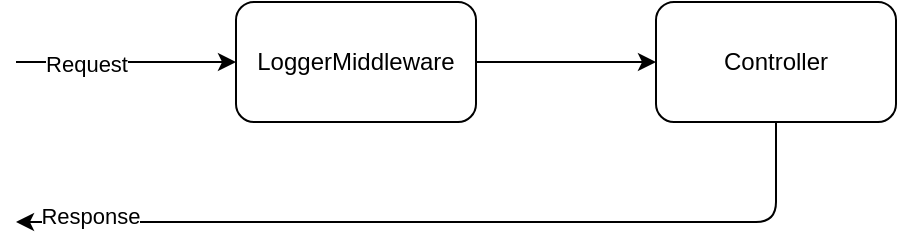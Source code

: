 <mxfile>
    <diagram id="dlX6aF1cl96i4wyMpFfe" name="Middleware">
        <mxGraphModel dx="788" dy="791" grid="1" gridSize="10" guides="1" tooltips="1" connect="1" arrows="1" fold="1" page="1" pageScale="1" pageWidth="1169" pageHeight="827" math="0" shadow="0">
            <root>
                <mxCell id="0"/>
                <mxCell id="1" parent="0"/>
                <mxCell id="5" style="edgeStyle=none;html=1;" edge="1" parent="1" source="2">
                    <mxGeometry relative="1" as="geometry">
                        <mxPoint x="360" y="320" as="targetPoint"/>
                    </mxGeometry>
                </mxCell>
                <mxCell id="2" value="LoggerMiddleware" style="rounded=1;whiteSpace=wrap;html=1;" vertex="1" parent="1">
                    <mxGeometry x="150" y="290" width="120" height="60" as="geometry"/>
                </mxCell>
                <mxCell id="3" value="" style="endArrow=classic;html=1;entryX=0;entryY=0.5;entryDx=0;entryDy=0;" edge="1" parent="1" target="2">
                    <mxGeometry width="50" height="50" relative="1" as="geometry">
                        <mxPoint x="40" y="320" as="sourcePoint"/>
                        <mxPoint x="110" y="310" as="targetPoint"/>
                    </mxGeometry>
                </mxCell>
                <mxCell id="4" value="Request" style="edgeLabel;html=1;align=center;verticalAlign=middle;resizable=0;points=[];" vertex="1" connectable="0" parent="3">
                    <mxGeometry x="-0.36" y="-1" relative="1" as="geometry">
                        <mxPoint as="offset"/>
                    </mxGeometry>
                </mxCell>
                <mxCell id="6" value="" style="endArrow=classic;html=1;exitX=0.5;exitY=1;exitDx=0;exitDy=0;edgeStyle=elbowEdgeStyle;" edge="1" parent="1" source="7">
                    <mxGeometry width="50" height="50" relative="1" as="geometry">
                        <mxPoint x="360" y="400" as="sourcePoint"/>
                        <mxPoint x="40" y="400" as="targetPoint"/>
                        <Array as="points">
                            <mxPoint x="420" y="380"/>
                        </Array>
                    </mxGeometry>
                </mxCell>
                <mxCell id="8" value="Response" style="edgeLabel;html=1;align=center;verticalAlign=middle;resizable=0;points=[];" vertex="1" connectable="0" parent="6">
                    <mxGeometry x="0.828" y="-3" relative="1" as="geometry">
                        <mxPoint as="offset"/>
                    </mxGeometry>
                </mxCell>
                <mxCell id="7" value="Controller" style="rounded=1;whiteSpace=wrap;html=1;" vertex="1" parent="1">
                    <mxGeometry x="360" y="290" width="120" height="60" as="geometry"/>
                </mxCell>
            </root>
        </mxGraphModel>
    </diagram>
    <diagram id="wyH8B7EL9PN7x6KiLbOj" name="AuthenticationMiddleware">
        <mxGraphModel dx="788" dy="791" grid="1" gridSize="10" guides="1" tooltips="1" connect="1" arrows="1" fold="1" page="1" pageScale="1" pageWidth="1169" pageHeight="827" math="0" shadow="0">
            <root>
                <mxCell id="q6V9TY7PBiQlFSF_nfSo-0"/>
                <mxCell id="q6V9TY7PBiQlFSF_nfSo-1" parent="q6V9TY7PBiQlFSF_nfSo-0"/>
                <mxCell id="q6V9TY7PBiQlFSF_nfSo-2" style="edgeStyle=none;html=1;" edge="1" parent="q6V9TY7PBiQlFSF_nfSo-1" source="q6V9TY7PBiQlFSF_nfSo-3">
                    <mxGeometry relative="1" as="geometry">
                        <mxPoint x="360" y="320" as="targetPoint"/>
                    </mxGeometry>
                </mxCell>
                <mxCell id="q6V9TY7PBiQlFSF_nfSo-3" value="LoggerMiddleware" style="rounded=1;whiteSpace=wrap;html=1;" vertex="1" parent="q6V9TY7PBiQlFSF_nfSo-1">
                    <mxGeometry x="150" y="290" width="120" height="60" as="geometry"/>
                </mxCell>
                <mxCell id="q6V9TY7PBiQlFSF_nfSo-4" value="" style="endArrow=classic;html=1;entryX=0;entryY=0.5;entryDx=0;entryDy=0;" edge="1" parent="q6V9TY7PBiQlFSF_nfSo-1" target="q6V9TY7PBiQlFSF_nfSo-3">
                    <mxGeometry width="50" height="50" relative="1" as="geometry">
                        <mxPoint x="40" y="320" as="sourcePoint"/>
                        <mxPoint x="110" y="310" as="targetPoint"/>
                    </mxGeometry>
                </mxCell>
                <mxCell id="q6V9TY7PBiQlFSF_nfSo-5" value="Request" style="edgeLabel;html=1;align=center;verticalAlign=middle;resizable=0;points=[];" vertex="1" connectable="0" parent="q6V9TY7PBiQlFSF_nfSo-4">
                    <mxGeometry x="-0.36" y="-1" relative="1" as="geometry">
                        <mxPoint as="offset"/>
                    </mxGeometry>
                </mxCell>
                <mxCell id="q6V9TY7PBiQlFSF_nfSo-6" value="" style="endArrow=classic;html=1;exitX=0.5;exitY=1;exitDx=0;exitDy=0;" edge="1" parent="q6V9TY7PBiQlFSF_nfSo-1" source="q6V9TY7PBiQlFSF_nfSo-8">
                    <mxGeometry width="50" height="50" relative="1" as="geometry">
                        <mxPoint x="360" y="400" as="sourcePoint"/>
                        <mxPoint x="40" y="400" as="targetPoint"/>
                        <Array as="points">
                            <mxPoint x="760" y="400"/>
                        </Array>
                    </mxGeometry>
                </mxCell>
                <mxCell id="q6V9TY7PBiQlFSF_nfSo-7" value="Response" style="edgeLabel;html=1;align=center;verticalAlign=middle;resizable=0;points=[];" vertex="1" connectable="0" parent="q6V9TY7PBiQlFSF_nfSo-6">
                    <mxGeometry x="0.828" y="-3" relative="1" as="geometry">
                        <mxPoint as="offset"/>
                    </mxGeometry>
                </mxCell>
                <mxCell id="q6V9TY7PBiQlFSF_nfSo-8" value="Controller" style="rounded=1;whiteSpace=wrap;html=1;" vertex="1" parent="q6V9TY7PBiQlFSF_nfSo-1">
                    <mxGeometry x="700" y="290" width="120" height="60" as="geometry"/>
                </mxCell>
                <mxCell id="q6V9TY7PBiQlFSF_nfSo-10" style="edgeStyle=none;html=1;entryX=0;entryY=0.5;entryDx=0;entryDy=0;" edge="1" parent="q6V9TY7PBiQlFSF_nfSo-1" source="q6V9TY7PBiQlFSF_nfSo-9" target="q6V9TY7PBiQlFSF_nfSo-8">
                    <mxGeometry relative="1" as="geometry"/>
                </mxCell>
                <mxCell id="q6V9TY7PBiQlFSF_nfSo-13" value="Authenticated" style="edgeLabel;html=1;align=center;verticalAlign=middle;resizable=0;points=[];" vertex="1" connectable="0" parent="q6V9TY7PBiQlFSF_nfSo-10">
                    <mxGeometry x="-0.267" y="3" relative="1" as="geometry">
                        <mxPoint x="24" y="3" as="offset"/>
                    </mxGeometry>
                </mxCell>
                <mxCell id="q6V9TY7PBiQlFSF_nfSo-11" style="edgeStyle=none;html=1;" edge="1" parent="q6V9TY7PBiQlFSF_nfSo-1" source="q6V9TY7PBiQlFSF_nfSo-9">
                    <mxGeometry relative="1" as="geometry">
                        <mxPoint x="440" y="400" as="targetPoint"/>
                    </mxGeometry>
                </mxCell>
                <mxCell id="q6V9TY7PBiQlFSF_nfSo-12" value="Not Authenticated" style="edgeLabel;html=1;align=center;verticalAlign=middle;resizable=0;points=[];" vertex="1" connectable="0" parent="q6V9TY7PBiQlFSF_nfSo-11">
                    <mxGeometry x="-0.24" y="2" relative="1" as="geometry">
                        <mxPoint as="offset"/>
                    </mxGeometry>
                </mxCell>
                <mxCell id="q6V9TY7PBiQlFSF_nfSo-9" value="AuthenticationMiddleware" style="rounded=1;whiteSpace=wrap;html=1;" vertex="1" parent="q6V9TY7PBiQlFSF_nfSo-1">
                    <mxGeometry x="360" y="290" width="160" height="60" as="geometry"/>
                </mxCell>
            </root>
        </mxGraphModel>
    </diagram>
</mxfile>